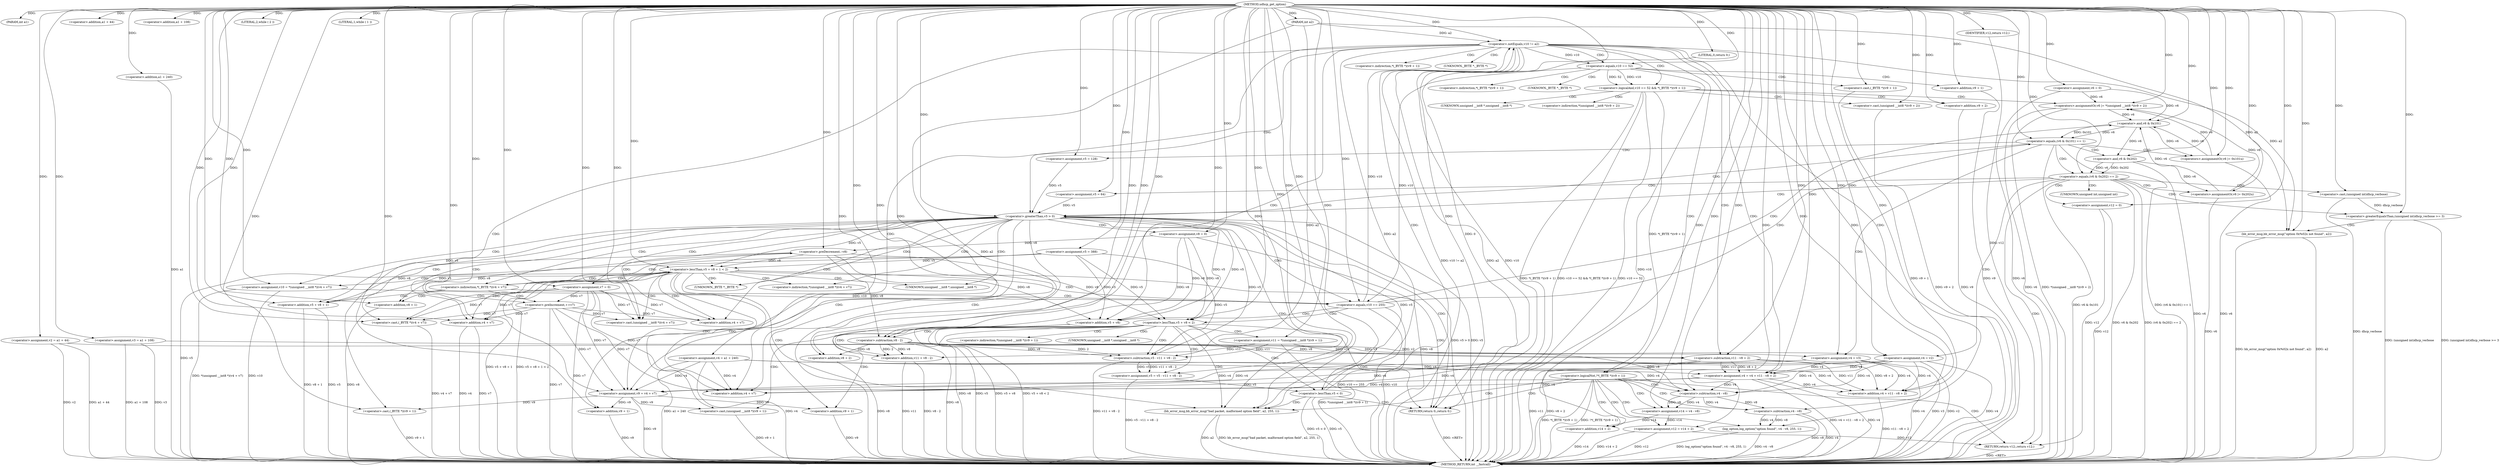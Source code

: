 digraph udhcp_get_option {  
"1000113" [label = "(METHOD,udhcp_get_option)" ]
"1000354" [label = "(METHOD_RETURN,int __fastcall)" ]
"1000114" [label = "(PARAM,int a1)" ]
"1000115" [label = "(PARAM,int a2)" ]
"1000129" [label = "(<operator>.assignment,v2 = a1 + 44)" ]
"1000131" [label = "(<operator>.addition,a1 + 44)" ]
"1000134" [label = "(<operator>.assignment,v3 = a1 + 108)" ]
"1000136" [label = "(<operator>.addition,a1 + 108)" ]
"1000139" [label = "(<operator>.assignment,v4 = a1 + 240)" ]
"1000141" [label = "(<operator>.addition,a1 + 240)" ]
"1000144" [label = "(<operator>.assignment,v5 = 388)" ]
"1000147" [label = "(<operator>.assignment,v6 = 0)" ]
"1000151" [label = "(LITERAL,2,while ( 2 ))" ]
"1000153" [label = "(<operator>.assignment,v7 = 0)" ]
"1000156" [label = "(<operator>.assignment,v8 = 0)" ]
"1000160" [label = "(LITERAL,1,while ( 1 ))" ]
"1000162" [label = "(<operator>.assignment,v9 = v4 + v7)" ]
"1000164" [label = "(<operator>.addition,v4 + v7)" ]
"1000167" [label = "(<operator>.assignment,v10 = *(unsigned __int8 *)(v4 + v7))" ]
"1000170" [label = "(<operator>.cast,(unsigned __int8 *)(v4 + v7))" ]
"1000172" [label = "(<operator>.addition,v4 + v7)" ]
"1000177" [label = "(<operator>.cast,(_BYTE *)(v4 + v7))" ]
"1000179" [label = "(<operator>.addition,v4 + v7)" ]
"1000183" [label = "(<operator>.preDecrement,--v8)" ]
"1000185" [label = "(<operator>.preIncrement,++v7)" ]
"1000188" [label = "(<operator>.lessThan,v5 + v8 + 1 < 2)" ]
"1000189" [label = "(<operator>.addition,v5 + v8 + 1)" ]
"1000191" [label = "(<operator>.addition,v8 + 1)" ]
"1000197" [label = "(<operator>.equals,v10 == 255)" ]
"1000202" [label = "(<operator>.equals,(v6 & 0x101) == 1)" ]
"1000203" [label = "(<operator>.and,v6 & 0x101)" ]
"1000208" [label = "(<operators>.assignmentOr,v6 |= 0x101u)" ]
"1000211" [label = "(<operator>.assignment,v5 = 128)" ]
"1000214" [label = "(<operator>.assignment,v4 = v3)" ]
"1000219" [label = "(<operator>.equals,(v6 & 0x202) == 2)" ]
"1000220" [label = "(<operator>.and,v6 & 0x202)" ]
"1000225" [label = "(<operators>.assignmentOr,v6 |= 0x202u)" ]
"1000228" [label = "(<operator>.assignment,v5 = 64)" ]
"1000231" [label = "(<operator>.assignment,v4 = v2)" ]
"1000235" [label = "(<operator>.assignment,v12 = 0)" ]
"1000239" [label = "(<operator>.greaterEqualsThan,(unsigned int)dhcp_verbose >= 3)" ]
"1000240" [label = "(<operator>.cast,(unsigned int)dhcp_verbose)" ]
"1000244" [label = "(bb_error_msg,bb_error_msg(\"option 0x%02x not found\", a2))" ]
"1000250" [label = "(<operator>.lessThan,v5 + v8 < 2)" ]
"1000251" [label = "(<operator>.addition,v5 + v8)" ]
"1000256" [label = "(<operator>.assignment,v11 = *(unsigned __int8 *)(v9 + 1))" ]
"1000259" [label = "(<operator>.cast,(unsigned __int8 *)(v9 + 1))" ]
"1000261" [label = "(<operator>.addition,v9 + 1)" ]
"1000264" [label = "(<operator>.assignment,v5 = v5 - v11 + v8 - 2)" ]
"1000266" [label = "(<operator>.subtraction,v5 - v11 + v8 - 2)" ]
"1000268" [label = "(<operator>.addition,v11 + v8 - 2)" ]
"1000270" [label = "(<operator>.subtraction,v8 - 2)" ]
"1000274" [label = "(<operator>.lessThan,v5 < 0)" ]
"1000279" [label = "(<operator>.notEquals,v10 != a2)" ]
"1000284" [label = "(<operator>.logicalAnd,v10 == 52 && *(_BYTE *)(v9 + 1))" ]
"1000285" [label = "(<operator>.equals,v10 == 52)" ]
"1000289" [label = "(<operator>.cast,(_BYTE *)(v9 + 1))" ]
"1000291" [label = "(<operator>.addition,v9 + 1)" ]
"1000294" [label = "(<operators>.assignmentOr,v6 |= *(unsigned __int8 *)(v9 + 2))" ]
"1000297" [label = "(<operator>.cast,(unsigned __int8 *)(v9 + 2))" ]
"1000299" [label = "(<operator>.addition,v9 + 2)" ]
"1000302" [label = "(<operator>.assignment,v4 = v4 + v11 - v8 + 2)" ]
"1000304" [label = "(<operator>.addition,v4 + v11 - v8 + 2)" ]
"1000306" [label = "(<operator>.subtraction,v11 - v8 + 2)" ]
"1000308" [label = "(<operator>.addition,v8 + 2)" ]
"1000313" [label = "(<operator>.greaterThan,v5 > 0)" ]
"1000319" [label = "(<operator>.logicalNot,!*(_BYTE *)(v9 + 1))" ]
"1000321" [label = "(<operator>.cast,(_BYTE *)(v9 + 1))" ]
"1000323" [label = "(<operator>.addition,v9 + 1)" ]
"1000328" [label = "(bb_error_msg,bb_error_msg(\"bad packet, malformed option field\", a2, 255, 1))" ]
"1000333" [label = "(RETURN,return 0;,return 0;)" ]
"1000334" [label = "(LITERAL,0,return 0;)" ]
"1000335" [label = "(<operator>.assignment,v14 = v4 - v8)" ]
"1000337" [label = "(<operator>.subtraction,v4 - v8)" ]
"1000340" [label = "(log_option,log_option(\"option found\", v4 - v8, 255, 1))" ]
"1000342" [label = "(<operator>.subtraction,v4 - v8)" ]
"1000347" [label = "(<operator>.assignment,v12 = v14 + 2)" ]
"1000349" [label = "(<operator>.addition,v14 + 2)" ]
"1000352" [label = "(RETURN,return v12;,return v12;)" ]
"1000353" [label = "(IDENTIFIER,v12,return v12;)" ]
"1000169" [label = "(<operator>.indirection,*(unsigned __int8 *)(v4 + v7))" ]
"1000171" [label = "(UNKNOWN,unsigned __int8 *,unsigned __int8 *)" ]
"1000176" [label = "(<operator>.indirection,*(_BYTE *)(v4 + v7))" ]
"1000178" [label = "(UNKNOWN,_BYTE *,_BYTE *)" ]
"1000241" [label = "(UNKNOWN,unsigned int,unsigned int)" ]
"1000258" [label = "(<operator>.indirection,*(unsigned __int8 *)(v9 + 1))" ]
"1000260" [label = "(UNKNOWN,unsigned __int8 *,unsigned __int8 *)" ]
"1000288" [label = "(<operator>.indirection,*(_BYTE *)(v9 + 1))" ]
"1000290" [label = "(UNKNOWN,_BYTE *,_BYTE *)" ]
"1000296" [label = "(<operator>.indirection,*(unsigned __int8 *)(v9 + 2))" ]
"1000298" [label = "(UNKNOWN,unsigned __int8 *,unsigned __int8 *)" ]
"1000320" [label = "(<operator>.indirection,*(_BYTE *)(v9 + 1))" ]
"1000322" [label = "(UNKNOWN,_BYTE *,_BYTE *)" ]
  "1000333" -> "1000354"  [ label = "DDG: <RET>"] 
  "1000352" -> "1000354"  [ label = "DDG: <RET>"] 
  "1000220" -> "1000354"  [ label = "DDG: v6"] 
  "1000250" -> "1000354"  [ label = "DDG: v5 + v8"] 
  "1000179" -> "1000354"  [ label = "DDG: v7"] 
  "1000134" -> "1000354"  [ label = "DDG: a1 + 108"] 
  "1000340" -> "1000354"  [ label = "DDG: v4 - v8"] 
  "1000294" -> "1000354"  [ label = "DDG: v6"] 
  "1000347" -> "1000354"  [ label = "DDG: v12"] 
  "1000189" -> "1000354"  [ label = "DDG: v8 + 1"] 
  "1000306" -> "1000354"  [ label = "DDG: v11"] 
  "1000162" -> "1000354"  [ label = "DDG: v9"] 
  "1000202" -> "1000354"  [ label = "DDG: v6 & 0x101"] 
  "1000188" -> "1000354"  [ label = "DDG: v5 + v8 + 1"] 
  "1000239" -> "1000354"  [ label = "DDG: (unsigned int)dhcp_verbose >= 3"] 
  "1000244" -> "1000354"  [ label = "DDG: bb_error_msg(\"option 0x%02x not found\", a2)"] 
  "1000342" -> "1000354"  [ label = "DDG: v8"] 
  "1000328" -> "1000354"  [ label = "DDG: a2"] 
  "1000319" -> "1000354"  [ label = "DDG: !*(_BYTE *)(v9 + 1)"] 
  "1000268" -> "1000354"  [ label = "DDG: v11"] 
  "1000231" -> "1000354"  [ label = "DDG: v2"] 
  "1000306" -> "1000354"  [ label = "DDG: v8 + 2"] 
  "1000256" -> "1000354"  [ label = "DDG: *(unsigned __int8 *)(v9 + 1)"] 
  "1000141" -> "1000354"  [ label = "DDG: a1"] 
  "1000313" -> "1000354"  [ label = "DDG: v5 > 0"] 
  "1000321" -> "1000354"  [ label = "DDG: v9 + 1"] 
  "1000244" -> "1000354"  [ label = "DDG: a2"] 
  "1000156" -> "1000354"  [ label = "DDG: v8"] 
  "1000219" -> "1000354"  [ label = "DDG: v6 & 0x202"] 
  "1000129" -> "1000354"  [ label = "DDG: v2"] 
  "1000294" -> "1000354"  [ label = "DDG: *(unsigned __int8 *)(v9 + 2)"] 
  "1000319" -> "1000354"  [ label = "DDG: *(_BYTE *)(v9 + 1)"] 
  "1000274" -> "1000354"  [ label = "DDG: v5 < 0"] 
  "1000268" -> "1000354"  [ label = "DDG: v8 - 2"] 
  "1000264" -> "1000354"  [ label = "DDG: v5 - v11 + v8 - 2"] 
  "1000225" -> "1000354"  [ label = "DDG: v6"] 
  "1000250" -> "1000354"  [ label = "DDG: v5 + v8 < 2"] 
  "1000266" -> "1000354"  [ label = "DDG: v11 + v8 - 2"] 
  "1000291" -> "1000354"  [ label = "DDG: v9"] 
  "1000179" -> "1000354"  [ label = "DDG: v4"] 
  "1000147" -> "1000354"  [ label = "DDG: v6"] 
  "1000251" -> "1000354"  [ label = "DDG: v8"] 
  "1000235" -> "1000354"  [ label = "DDG: v12"] 
  "1000189" -> "1000354"  [ label = "DDG: v5"] 
  "1000214" -> "1000354"  [ label = "DDG: v4"] 
  "1000115" -> "1000354"  [ label = "DDG: a2"] 
  "1000270" -> "1000354"  [ label = "DDG: v8"] 
  "1000302" -> "1000354"  [ label = "DDG: v4 + v11 - v8 + 2"] 
  "1000349" -> "1000354"  [ label = "DDG: v14"] 
  "1000284" -> "1000354"  [ label = "DDG: *(_BYTE *)(v9 + 1)"] 
  "1000231" -> "1000354"  [ label = "DDG: v4"] 
  "1000279" -> "1000354"  [ label = "DDG: v10 != a2"] 
  "1000129" -> "1000354"  [ label = "DDG: a1 + 44"] 
  "1000313" -> "1000354"  [ label = "DDG: v5"] 
  "1000274" -> "1000354"  [ label = "DDG: v5"] 
  "1000259" -> "1000354"  [ label = "DDG: v9 + 1"] 
  "1000342" -> "1000354"  [ label = "DDG: v4"] 
  "1000289" -> "1000354"  [ label = "DDG: v9 + 1"] 
  "1000285" -> "1000354"  [ label = "DDG: v10"] 
  "1000302" -> "1000354"  [ label = "DDG: v4"] 
  "1000251" -> "1000354"  [ label = "DDG: v5"] 
  "1000197" -> "1000354"  [ label = "DDG: v10"] 
  "1000347" -> "1000354"  [ label = "DDG: v14 + 2"] 
  "1000208" -> "1000354"  [ label = "DDG: v6"] 
  "1000188" -> "1000354"  [ label = "DDG: v5 + v8 + 1 < 2"] 
  "1000279" -> "1000354"  [ label = "DDG: a2"] 
  "1000134" -> "1000354"  [ label = "DDG: v3"] 
  "1000139" -> "1000354"  [ label = "DDG: a1 + 240"] 
  "1000191" -> "1000354"  [ label = "DDG: v8"] 
  "1000279" -> "1000354"  [ label = "DDG: v10"] 
  "1000304" -> "1000354"  [ label = "DDG: v11 - v8 + 2"] 
  "1000328" -> "1000354"  [ label = "DDG: bb_error_msg(\"bad packet, malformed option field\", a2, 255, 1)"] 
  "1000299" -> "1000354"  [ label = "DDG: v9"] 
  "1000240" -> "1000354"  [ label = "DDG: dhcp_verbose"] 
  "1000177" -> "1000354"  [ label = "DDG: v4 + v7"] 
  "1000297" -> "1000354"  [ label = "DDG: v9 + 2"] 
  "1000167" -> "1000354"  [ label = "DDG: *(unsigned __int8 *)(v4 + v7)"] 
  "1000139" -> "1000354"  [ label = "DDG: v4"] 
  "1000144" -> "1000354"  [ label = "DDG: v5"] 
  "1000214" -> "1000354"  [ label = "DDG: v3"] 
  "1000284" -> "1000354"  [ label = "DDG: v10 == 52 && *(_BYTE *)(v9 + 1)"] 
  "1000340" -> "1000354"  [ label = "DDG: log_option(\"option found\", v4 - v8, 255, 1)"] 
  "1000308" -> "1000354"  [ label = "DDG: v8"] 
  "1000261" -> "1000354"  [ label = "DDG: v9"] 
  "1000202" -> "1000354"  [ label = "DDG: (v6 & 0x101) == 1"] 
  "1000197" -> "1000354"  [ label = "DDG: v10 == 255"] 
  "1000153" -> "1000354"  [ label = "DDG: v7"] 
  "1000239" -> "1000354"  [ label = "DDG: (unsigned int)dhcp_verbose"] 
  "1000323" -> "1000354"  [ label = "DDG: v9"] 
  "1000167" -> "1000354"  [ label = "DDG: v10"] 
  "1000219" -> "1000354"  [ label = "DDG: (v6 & 0x202) == 2"] 
  "1000185" -> "1000354"  [ label = "DDG: v7"] 
  "1000284" -> "1000354"  [ label = "DDG: v10 == 52"] 
  "1000113" -> "1000114"  [ label = "DDG: "] 
  "1000113" -> "1000115"  [ label = "DDG: "] 
  "1000113" -> "1000129"  [ label = "DDG: "] 
  "1000113" -> "1000131"  [ label = "DDG: "] 
  "1000113" -> "1000134"  [ label = "DDG: "] 
  "1000113" -> "1000136"  [ label = "DDG: "] 
  "1000113" -> "1000139"  [ label = "DDG: "] 
  "1000113" -> "1000141"  [ label = "DDG: "] 
  "1000113" -> "1000144"  [ label = "DDG: "] 
  "1000113" -> "1000147"  [ label = "DDG: "] 
  "1000113" -> "1000151"  [ label = "DDG: "] 
  "1000113" -> "1000153"  [ label = "DDG: "] 
  "1000113" -> "1000156"  [ label = "DDG: "] 
  "1000113" -> "1000160"  [ label = "DDG: "] 
  "1000214" -> "1000162"  [ label = "DDG: v4"] 
  "1000231" -> "1000162"  [ label = "DDG: v4"] 
  "1000302" -> "1000162"  [ label = "DDG: v4"] 
  "1000139" -> "1000162"  [ label = "DDG: v4"] 
  "1000113" -> "1000162"  [ label = "DDG: "] 
  "1000153" -> "1000162"  [ label = "DDG: v7"] 
  "1000185" -> "1000162"  [ label = "DDG: v7"] 
  "1000214" -> "1000164"  [ label = "DDG: v4"] 
  "1000231" -> "1000164"  [ label = "DDG: v4"] 
  "1000302" -> "1000164"  [ label = "DDG: v4"] 
  "1000139" -> "1000164"  [ label = "DDG: v4"] 
  "1000113" -> "1000164"  [ label = "DDG: "] 
  "1000153" -> "1000164"  [ label = "DDG: v7"] 
  "1000185" -> "1000164"  [ label = "DDG: v7"] 
  "1000113" -> "1000167"  [ label = "DDG: "] 
  "1000113" -> "1000170"  [ label = "DDG: "] 
  "1000153" -> "1000170"  [ label = "DDG: v7"] 
  "1000185" -> "1000170"  [ label = "DDG: v7"] 
  "1000113" -> "1000172"  [ label = "DDG: "] 
  "1000153" -> "1000172"  [ label = "DDG: v7"] 
  "1000185" -> "1000172"  [ label = "DDG: v7"] 
  "1000113" -> "1000177"  [ label = "DDG: "] 
  "1000153" -> "1000177"  [ label = "DDG: v7"] 
  "1000185" -> "1000177"  [ label = "DDG: v7"] 
  "1000113" -> "1000179"  [ label = "DDG: "] 
  "1000153" -> "1000179"  [ label = "DDG: v7"] 
  "1000185" -> "1000179"  [ label = "DDG: v7"] 
  "1000156" -> "1000183"  [ label = "DDG: v8"] 
  "1000113" -> "1000183"  [ label = "DDG: "] 
  "1000113" -> "1000185"  [ label = "DDG: "] 
  "1000153" -> "1000185"  [ label = "DDG: v7"] 
  "1000313" -> "1000188"  [ label = "DDG: v5"] 
  "1000144" -> "1000188"  [ label = "DDG: v5"] 
  "1000113" -> "1000188"  [ label = "DDG: "] 
  "1000183" -> "1000188"  [ label = "DDG: v8"] 
  "1000313" -> "1000189"  [ label = "DDG: v5"] 
  "1000144" -> "1000189"  [ label = "DDG: v5"] 
  "1000113" -> "1000189"  [ label = "DDG: "] 
  "1000183" -> "1000189"  [ label = "DDG: v8"] 
  "1000183" -> "1000191"  [ label = "DDG: v8"] 
  "1000113" -> "1000191"  [ label = "DDG: "] 
  "1000285" -> "1000197"  [ label = "DDG: v10"] 
  "1000167" -> "1000197"  [ label = "DDG: v10"] 
  "1000113" -> "1000197"  [ label = "DDG: "] 
  "1000203" -> "1000202"  [ label = "DDG: v6"] 
  "1000203" -> "1000202"  [ label = "DDG: 0x101"] 
  "1000294" -> "1000203"  [ label = "DDG: v6"] 
  "1000225" -> "1000203"  [ label = "DDG: v6"] 
  "1000147" -> "1000203"  [ label = "DDG: v6"] 
  "1000208" -> "1000203"  [ label = "DDG: v6"] 
  "1000113" -> "1000203"  [ label = "DDG: "] 
  "1000113" -> "1000202"  [ label = "DDG: "] 
  "1000113" -> "1000208"  [ label = "DDG: "] 
  "1000203" -> "1000208"  [ label = "DDG: v6"] 
  "1000113" -> "1000211"  [ label = "DDG: "] 
  "1000134" -> "1000214"  [ label = "DDG: v3"] 
  "1000113" -> "1000214"  [ label = "DDG: "] 
  "1000220" -> "1000219"  [ label = "DDG: v6"] 
  "1000220" -> "1000219"  [ label = "DDG: 0x202"] 
  "1000203" -> "1000220"  [ label = "DDG: v6"] 
  "1000113" -> "1000220"  [ label = "DDG: "] 
  "1000113" -> "1000219"  [ label = "DDG: "] 
  "1000113" -> "1000225"  [ label = "DDG: "] 
  "1000220" -> "1000225"  [ label = "DDG: v6"] 
  "1000113" -> "1000228"  [ label = "DDG: "] 
  "1000129" -> "1000231"  [ label = "DDG: v2"] 
  "1000113" -> "1000231"  [ label = "DDG: "] 
  "1000113" -> "1000235"  [ label = "DDG: "] 
  "1000240" -> "1000239"  [ label = "DDG: dhcp_verbose"] 
  "1000113" -> "1000240"  [ label = "DDG: "] 
  "1000113" -> "1000239"  [ label = "DDG: "] 
  "1000113" -> "1000244"  [ label = "DDG: "] 
  "1000279" -> "1000244"  [ label = "DDG: a2"] 
  "1000115" -> "1000244"  [ label = "DDG: a2"] 
  "1000313" -> "1000250"  [ label = "DDG: v5"] 
  "1000144" -> "1000250"  [ label = "DDG: v5"] 
  "1000113" -> "1000250"  [ label = "DDG: "] 
  "1000156" -> "1000250"  [ label = "DDG: v8"] 
  "1000183" -> "1000250"  [ label = "DDG: v8"] 
  "1000313" -> "1000251"  [ label = "DDG: v5"] 
  "1000144" -> "1000251"  [ label = "DDG: v5"] 
  "1000113" -> "1000251"  [ label = "DDG: "] 
  "1000156" -> "1000251"  [ label = "DDG: v8"] 
  "1000183" -> "1000251"  [ label = "DDG: v8"] 
  "1000113" -> "1000256"  [ label = "DDG: "] 
  "1000162" -> "1000259"  [ label = "DDG: v9"] 
  "1000113" -> "1000259"  [ label = "DDG: "] 
  "1000162" -> "1000261"  [ label = "DDG: v9"] 
  "1000113" -> "1000261"  [ label = "DDG: "] 
  "1000266" -> "1000264"  [ label = "DDG: v5"] 
  "1000266" -> "1000264"  [ label = "DDG: v11 + v8 - 2"] 
  "1000113" -> "1000264"  [ label = "DDG: "] 
  "1000113" -> "1000266"  [ label = "DDG: "] 
  "1000313" -> "1000266"  [ label = "DDG: v5"] 
  "1000144" -> "1000266"  [ label = "DDG: v5"] 
  "1000256" -> "1000266"  [ label = "DDG: v11"] 
  "1000270" -> "1000266"  [ label = "DDG: v8"] 
  "1000270" -> "1000266"  [ label = "DDG: 2"] 
  "1000256" -> "1000268"  [ label = "DDG: v11"] 
  "1000113" -> "1000268"  [ label = "DDG: "] 
  "1000270" -> "1000268"  [ label = "DDG: v8"] 
  "1000270" -> "1000268"  [ label = "DDG: 2"] 
  "1000113" -> "1000270"  [ label = "DDG: "] 
  "1000156" -> "1000270"  [ label = "DDG: v8"] 
  "1000183" -> "1000270"  [ label = "DDG: v8"] 
  "1000264" -> "1000274"  [ label = "DDG: v5"] 
  "1000113" -> "1000274"  [ label = "DDG: "] 
  "1000197" -> "1000279"  [ label = "DDG: v10"] 
  "1000113" -> "1000279"  [ label = "DDG: "] 
  "1000115" -> "1000279"  [ label = "DDG: a2"] 
  "1000285" -> "1000284"  [ label = "DDG: v10"] 
  "1000285" -> "1000284"  [ label = "DDG: 52"] 
  "1000279" -> "1000285"  [ label = "DDG: v10"] 
  "1000113" -> "1000285"  [ label = "DDG: "] 
  "1000113" -> "1000289"  [ label = "DDG: "] 
  "1000113" -> "1000291"  [ label = "DDG: "] 
  "1000225" -> "1000294"  [ label = "DDG: v6"] 
  "1000147" -> "1000294"  [ label = "DDG: v6"] 
  "1000208" -> "1000294"  [ label = "DDG: v6"] 
  "1000113" -> "1000294"  [ label = "DDG: "] 
  "1000113" -> "1000297"  [ label = "DDG: "] 
  "1000113" -> "1000299"  [ label = "DDG: "] 
  "1000214" -> "1000302"  [ label = "DDG: v4"] 
  "1000231" -> "1000302"  [ label = "DDG: v4"] 
  "1000139" -> "1000302"  [ label = "DDG: v4"] 
  "1000113" -> "1000302"  [ label = "DDG: "] 
  "1000306" -> "1000302"  [ label = "DDG: v11"] 
  "1000306" -> "1000302"  [ label = "DDG: v8 + 2"] 
  "1000214" -> "1000304"  [ label = "DDG: v4"] 
  "1000231" -> "1000304"  [ label = "DDG: v4"] 
  "1000302" -> "1000304"  [ label = "DDG: v4"] 
  "1000139" -> "1000304"  [ label = "DDG: v4"] 
  "1000113" -> "1000304"  [ label = "DDG: "] 
  "1000306" -> "1000304"  [ label = "DDG: v11"] 
  "1000306" -> "1000304"  [ label = "DDG: v8 + 2"] 
  "1000113" -> "1000306"  [ label = "DDG: "] 
  "1000256" -> "1000306"  [ label = "DDG: v11"] 
  "1000270" -> "1000306"  [ label = "DDG: v8"] 
  "1000270" -> "1000308"  [ label = "DDG: v8"] 
  "1000113" -> "1000308"  [ label = "DDG: "] 
  "1000211" -> "1000313"  [ label = "DDG: v5"] 
  "1000228" -> "1000313"  [ label = "DDG: v5"] 
  "1000274" -> "1000313"  [ label = "DDG: v5"] 
  "1000113" -> "1000313"  [ label = "DDG: "] 
  "1000284" -> "1000319"  [ label = "DDG: *(_BYTE *)(v9 + 1)"] 
  "1000113" -> "1000321"  [ label = "DDG: "] 
  "1000162" -> "1000321"  [ label = "DDG: v9"] 
  "1000113" -> "1000323"  [ label = "DDG: "] 
  "1000162" -> "1000323"  [ label = "DDG: v9"] 
  "1000113" -> "1000328"  [ label = "DDG: "] 
  "1000279" -> "1000328"  [ label = "DDG: a2"] 
  "1000115" -> "1000328"  [ label = "DDG: a2"] 
  "1000334" -> "1000333"  [ label = "DDG: 0"] 
  "1000113" -> "1000333"  [ label = "DDG: "] 
  "1000113" -> "1000334"  [ label = "DDG: "] 
  "1000337" -> "1000335"  [ label = "DDG: v4"] 
  "1000337" -> "1000335"  [ label = "DDG: v8"] 
  "1000113" -> "1000335"  [ label = "DDG: "] 
  "1000214" -> "1000337"  [ label = "DDG: v4"] 
  "1000231" -> "1000337"  [ label = "DDG: v4"] 
  "1000302" -> "1000337"  [ label = "DDG: v4"] 
  "1000139" -> "1000337"  [ label = "DDG: v4"] 
  "1000113" -> "1000337"  [ label = "DDG: "] 
  "1000270" -> "1000337"  [ label = "DDG: v8"] 
  "1000113" -> "1000340"  [ label = "DDG: "] 
  "1000342" -> "1000340"  [ label = "DDG: v4"] 
  "1000342" -> "1000340"  [ label = "DDG: v8"] 
  "1000337" -> "1000342"  [ label = "DDG: v4"] 
  "1000113" -> "1000342"  [ label = "DDG: "] 
  "1000337" -> "1000342"  [ label = "DDG: v8"] 
  "1000335" -> "1000347"  [ label = "DDG: v14"] 
  "1000113" -> "1000347"  [ label = "DDG: "] 
  "1000335" -> "1000349"  [ label = "DDG: v14"] 
  "1000113" -> "1000349"  [ label = "DDG: "] 
  "1000353" -> "1000352"  [ label = "DDG: v12"] 
  "1000347" -> "1000352"  [ label = "DDG: v12"] 
  "1000235" -> "1000352"  [ label = "DDG: v12"] 
  "1000113" -> "1000353"  [ label = "DDG: "] 
  "1000176" -> "1000191"  [ label = "CDG: "] 
  "1000176" -> "1000189"  [ label = "CDG: "] 
  "1000176" -> "1000188"  [ label = "CDG: "] 
  "1000176" -> "1000185"  [ label = "CDG: "] 
  "1000176" -> "1000183"  [ label = "CDG: "] 
  "1000176" -> "1000197"  [ label = "CDG: "] 
  "1000188" -> "1000333"  [ label = "CDG: "] 
  "1000188" -> "1000328"  [ label = "CDG: "] 
  "1000188" -> "1000176"  [ label = "CDG: "] 
  "1000188" -> "1000172"  [ label = "CDG: "] 
  "1000188" -> "1000171"  [ label = "CDG: "] 
  "1000188" -> "1000170"  [ label = "CDG: "] 
  "1000188" -> "1000169"  [ label = "CDG: "] 
  "1000188" -> "1000167"  [ label = "CDG: "] 
  "1000188" -> "1000164"  [ label = "CDG: "] 
  "1000188" -> "1000162"  [ label = "CDG: "] 
  "1000188" -> "1000179"  [ label = "CDG: "] 
  "1000188" -> "1000178"  [ label = "CDG: "] 
  "1000188" -> "1000177"  [ label = "CDG: "] 
  "1000188" -> "1000197"  [ label = "CDG: "] 
  "1000197" -> "1000203"  [ label = "CDG: "] 
  "1000197" -> "1000202"  [ label = "CDG: "] 
  "1000197" -> "1000251"  [ label = "CDG: "] 
  "1000197" -> "1000250"  [ label = "CDG: "] 
  "1000202" -> "1000208"  [ label = "CDG: "] 
  "1000202" -> "1000220"  [ label = "CDG: "] 
  "1000202" -> "1000219"  [ label = "CDG: "] 
  "1000202" -> "1000214"  [ label = "CDG: "] 
  "1000202" -> "1000211"  [ label = "CDG: "] 
  "1000202" -> "1000313"  [ label = "CDG: "] 
  "1000219" -> "1000240"  [ label = "CDG: "] 
  "1000219" -> "1000239"  [ label = "CDG: "] 
  "1000219" -> "1000235"  [ label = "CDG: "] 
  "1000219" -> "1000231"  [ label = "CDG: "] 
  "1000219" -> "1000228"  [ label = "CDG: "] 
  "1000219" -> "1000225"  [ label = "CDG: "] 
  "1000219" -> "1000241"  [ label = "CDG: "] 
  "1000219" -> "1000313"  [ label = "CDG: "] 
  "1000219" -> "1000352"  [ label = "CDG: "] 
  "1000239" -> "1000244"  [ label = "CDG: "] 
  "1000250" -> "1000256"  [ label = "CDG: "] 
  "1000250" -> "1000270"  [ label = "CDG: "] 
  "1000250" -> "1000268"  [ label = "CDG: "] 
  "1000250" -> "1000266"  [ label = "CDG: "] 
  "1000250" -> "1000264"  [ label = "CDG: "] 
  "1000250" -> "1000261"  [ label = "CDG: "] 
  "1000250" -> "1000260"  [ label = "CDG: "] 
  "1000250" -> "1000259"  [ label = "CDG: "] 
  "1000250" -> "1000258"  [ label = "CDG: "] 
  "1000250" -> "1000274"  [ label = "CDG: "] 
  "1000250" -> "1000333"  [ label = "CDG: "] 
  "1000250" -> "1000328"  [ label = "CDG: "] 
  "1000274" -> "1000279"  [ label = "CDG: "] 
  "1000274" -> "1000333"  [ label = "CDG: "] 
  "1000274" -> "1000328"  [ label = "CDG: "] 
  "1000279" -> "1000285"  [ label = "CDG: "] 
  "1000279" -> "1000284"  [ label = "CDG: "] 
  "1000279" -> "1000304"  [ label = "CDG: "] 
  "1000279" -> "1000302"  [ label = "CDG: "] 
  "1000279" -> "1000320"  [ label = "CDG: "] 
  "1000279" -> "1000319"  [ label = "CDG: "] 
  "1000279" -> "1000313"  [ label = "CDG: "] 
  "1000279" -> "1000308"  [ label = "CDG: "] 
  "1000279" -> "1000306"  [ label = "CDG: "] 
  "1000279" -> "1000323"  [ label = "CDG: "] 
  "1000279" -> "1000322"  [ label = "CDG: "] 
  "1000279" -> "1000321"  [ label = "CDG: "] 
  "1000284" -> "1000299"  [ label = "CDG: "] 
  "1000284" -> "1000298"  [ label = "CDG: "] 
  "1000284" -> "1000297"  [ label = "CDG: "] 
  "1000284" -> "1000296"  [ label = "CDG: "] 
  "1000284" -> "1000294"  [ label = "CDG: "] 
  "1000285" -> "1000288"  [ label = "CDG: "] 
  "1000285" -> "1000291"  [ label = "CDG: "] 
  "1000285" -> "1000290"  [ label = "CDG: "] 
  "1000285" -> "1000289"  [ label = "CDG: "] 
  "1000313" -> "1000333"  [ label = "CDG: "] 
  "1000313" -> "1000328"  [ label = "CDG: "] 
  "1000313" -> "1000156"  [ label = "CDG: "] 
  "1000313" -> "1000153"  [ label = "CDG: "] 
  "1000313" -> "1000176"  [ label = "CDG: "] 
  "1000313" -> "1000172"  [ label = "CDG: "] 
  "1000313" -> "1000171"  [ label = "CDG: "] 
  "1000313" -> "1000170"  [ label = "CDG: "] 
  "1000313" -> "1000169"  [ label = "CDG: "] 
  "1000313" -> "1000167"  [ label = "CDG: "] 
  "1000313" -> "1000164"  [ label = "CDG: "] 
  "1000313" -> "1000162"  [ label = "CDG: "] 
  "1000313" -> "1000179"  [ label = "CDG: "] 
  "1000313" -> "1000178"  [ label = "CDG: "] 
  "1000313" -> "1000177"  [ label = "CDG: "] 
  "1000313" -> "1000197"  [ label = "CDG: "] 
  "1000319" -> "1000335"  [ label = "CDG: "] 
  "1000319" -> "1000333"  [ label = "CDG: "] 
  "1000319" -> "1000328"  [ label = "CDG: "] 
  "1000319" -> "1000352"  [ label = "CDG: "] 
  "1000319" -> "1000349"  [ label = "CDG: "] 
  "1000319" -> "1000347"  [ label = "CDG: "] 
  "1000319" -> "1000342"  [ label = "CDG: "] 
  "1000319" -> "1000340"  [ label = "CDG: "] 
  "1000319" -> "1000337"  [ label = "CDG: "] 
}
